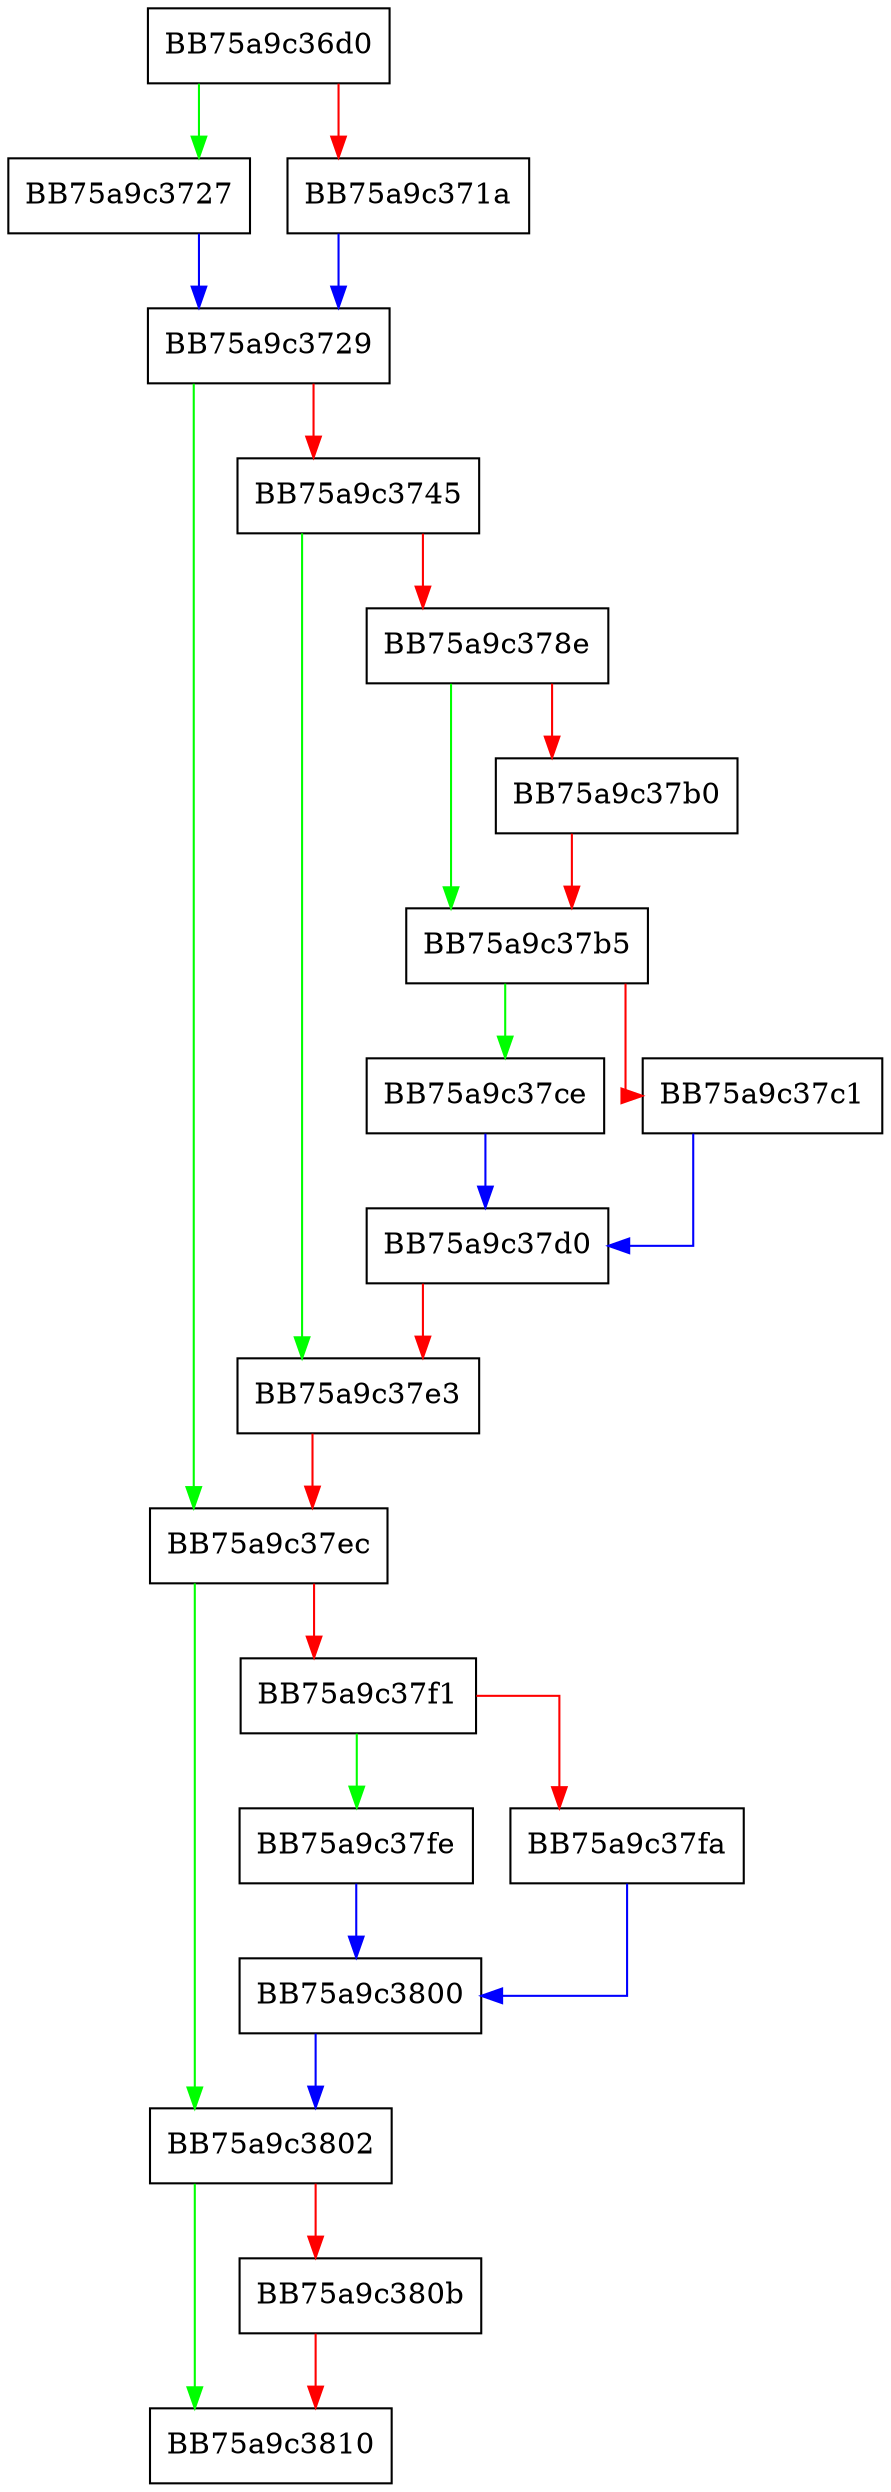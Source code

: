 digraph get_dll_hash {
  node [shape="box"];
  graph [splines=ortho];
  BB75a9c36d0 -> BB75a9c3727 [color="green"];
  BB75a9c36d0 -> BB75a9c371a [color="red"];
  BB75a9c371a -> BB75a9c3729 [color="blue"];
  BB75a9c3727 -> BB75a9c3729 [color="blue"];
  BB75a9c3729 -> BB75a9c37ec [color="green"];
  BB75a9c3729 -> BB75a9c3745 [color="red"];
  BB75a9c3745 -> BB75a9c37e3 [color="green"];
  BB75a9c3745 -> BB75a9c378e [color="red"];
  BB75a9c378e -> BB75a9c37b5 [color="green"];
  BB75a9c378e -> BB75a9c37b0 [color="red"];
  BB75a9c37b0 -> BB75a9c37b5 [color="red"];
  BB75a9c37b5 -> BB75a9c37ce [color="green"];
  BB75a9c37b5 -> BB75a9c37c1 [color="red"];
  BB75a9c37c1 -> BB75a9c37d0 [color="blue"];
  BB75a9c37ce -> BB75a9c37d0 [color="blue"];
  BB75a9c37d0 -> BB75a9c37e3 [color="red"];
  BB75a9c37e3 -> BB75a9c37ec [color="red"];
  BB75a9c37ec -> BB75a9c3802 [color="green"];
  BB75a9c37ec -> BB75a9c37f1 [color="red"];
  BB75a9c37f1 -> BB75a9c37fe [color="green"];
  BB75a9c37f1 -> BB75a9c37fa [color="red"];
  BB75a9c37fa -> BB75a9c3800 [color="blue"];
  BB75a9c37fe -> BB75a9c3800 [color="blue"];
  BB75a9c3800 -> BB75a9c3802 [color="blue"];
  BB75a9c3802 -> BB75a9c3810 [color="green"];
  BB75a9c3802 -> BB75a9c380b [color="red"];
  BB75a9c380b -> BB75a9c3810 [color="red"];
}